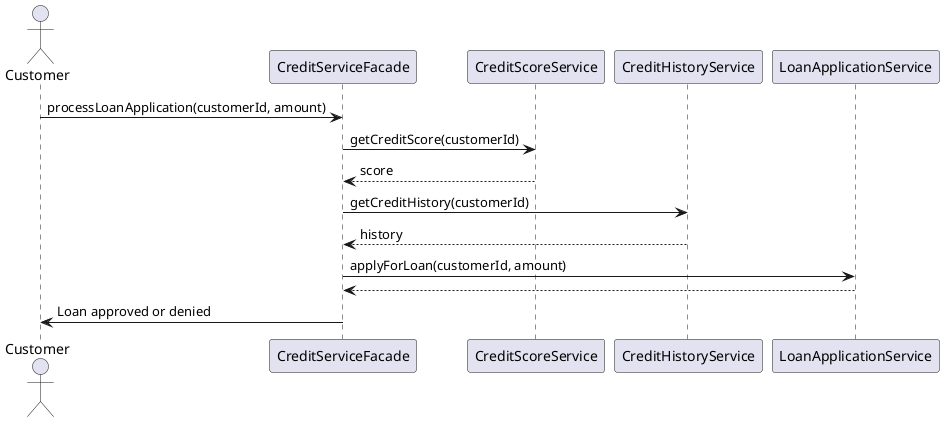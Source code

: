 @startuml
actor Customer
participant "CreditServiceFacade" as Facade
participant "CreditScoreService" as ScoreService
participant "CreditHistoryService" as HistoryService
participant "LoanApplicationService" as LoanService

Customer -> Facade: processLoanApplication(customerId, amount)
Facade -> ScoreService: getCreditScore(customerId)
ScoreService --> Facade: score
Facade -> HistoryService: getCreditHistory(customerId)
HistoryService --> Facade: history
Facade -> LoanService: applyForLoan(customerId, amount)
LoanService --> Facade:
Facade -> Customer: Loan approved or denied
@enduml
